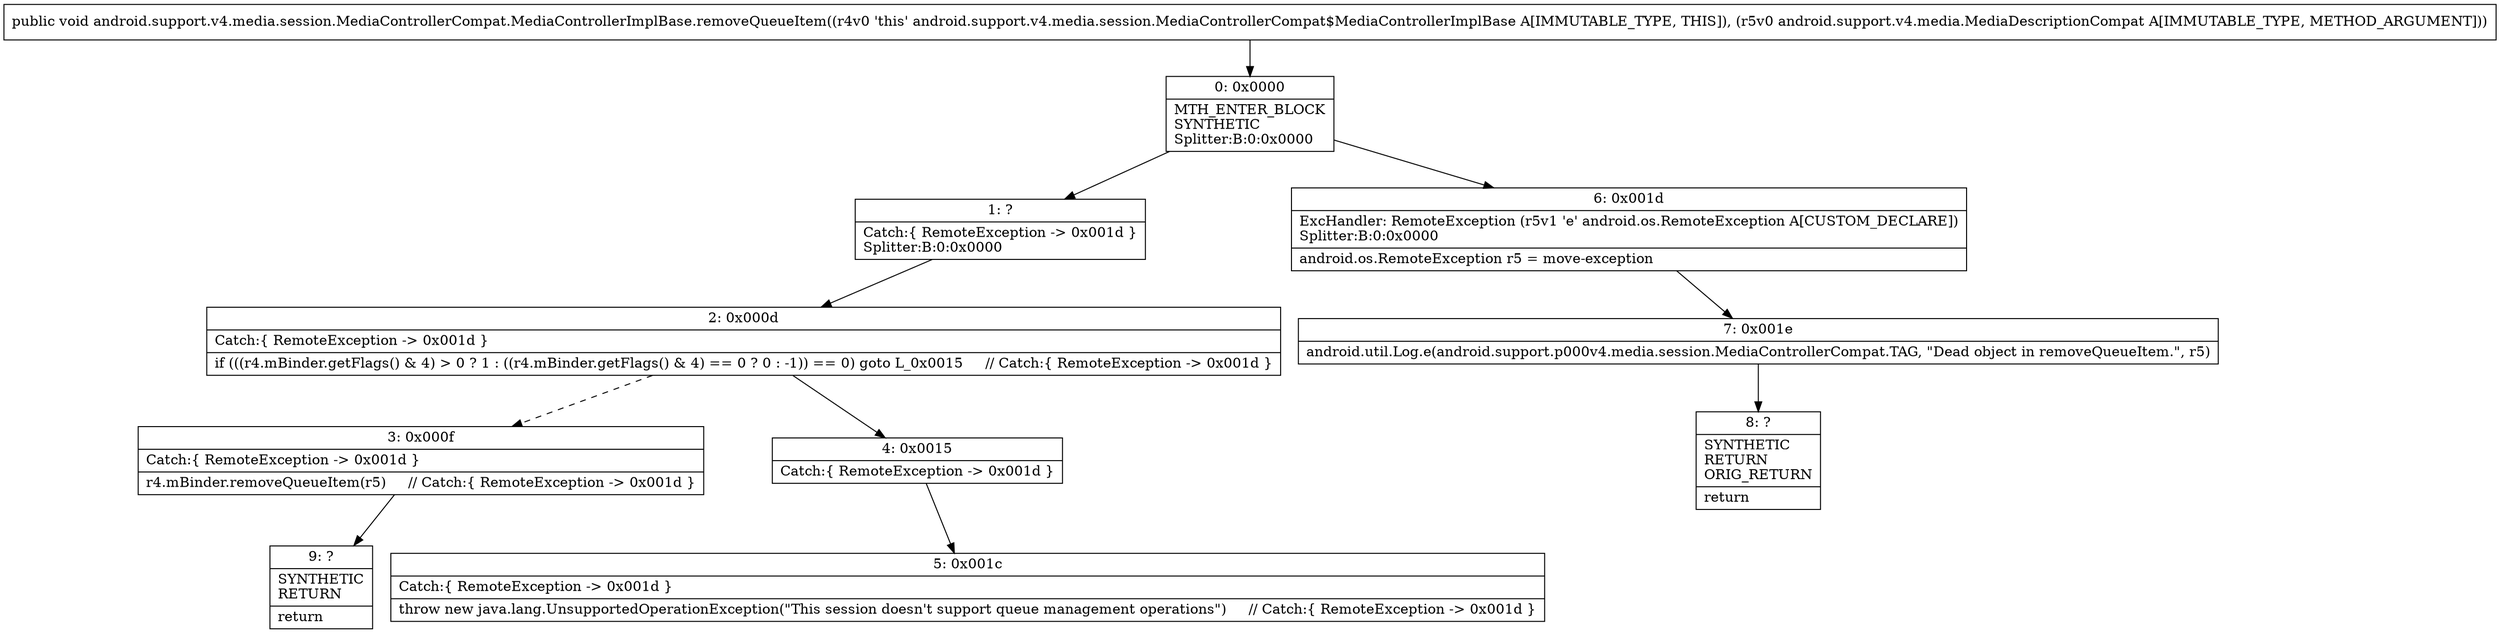 digraph "CFG forandroid.support.v4.media.session.MediaControllerCompat.MediaControllerImplBase.removeQueueItem(Landroid\/support\/v4\/media\/MediaDescriptionCompat;)V" {
Node_0 [shape=record,label="{0\:\ 0x0000|MTH_ENTER_BLOCK\lSYNTHETIC\lSplitter:B:0:0x0000\l}"];
Node_1 [shape=record,label="{1\:\ ?|Catch:\{ RemoteException \-\> 0x001d \}\lSplitter:B:0:0x0000\l}"];
Node_2 [shape=record,label="{2\:\ 0x000d|Catch:\{ RemoteException \-\> 0x001d \}\l|if (((r4.mBinder.getFlags() & 4) \> 0 ? 1 : ((r4.mBinder.getFlags() & 4) == 0 ? 0 : \-1)) == 0) goto L_0x0015     \/\/ Catch:\{ RemoteException \-\> 0x001d \}\l}"];
Node_3 [shape=record,label="{3\:\ 0x000f|Catch:\{ RemoteException \-\> 0x001d \}\l|r4.mBinder.removeQueueItem(r5)     \/\/ Catch:\{ RemoteException \-\> 0x001d \}\l}"];
Node_4 [shape=record,label="{4\:\ 0x0015|Catch:\{ RemoteException \-\> 0x001d \}\l}"];
Node_5 [shape=record,label="{5\:\ 0x001c|Catch:\{ RemoteException \-\> 0x001d \}\l|throw new java.lang.UnsupportedOperationException(\"This session doesn't support queue management operations\")     \/\/ Catch:\{ RemoteException \-\> 0x001d \}\l}"];
Node_6 [shape=record,label="{6\:\ 0x001d|ExcHandler: RemoteException (r5v1 'e' android.os.RemoteException A[CUSTOM_DECLARE])\lSplitter:B:0:0x0000\l|android.os.RemoteException r5 = move\-exception\l}"];
Node_7 [shape=record,label="{7\:\ 0x001e|android.util.Log.e(android.support.p000v4.media.session.MediaControllerCompat.TAG, \"Dead object in removeQueueItem.\", r5)\l}"];
Node_8 [shape=record,label="{8\:\ ?|SYNTHETIC\lRETURN\lORIG_RETURN\l|return\l}"];
Node_9 [shape=record,label="{9\:\ ?|SYNTHETIC\lRETURN\l|return\l}"];
MethodNode[shape=record,label="{public void android.support.v4.media.session.MediaControllerCompat.MediaControllerImplBase.removeQueueItem((r4v0 'this' android.support.v4.media.session.MediaControllerCompat$MediaControllerImplBase A[IMMUTABLE_TYPE, THIS]), (r5v0 android.support.v4.media.MediaDescriptionCompat A[IMMUTABLE_TYPE, METHOD_ARGUMENT])) }"];
MethodNode -> Node_0;
Node_0 -> Node_1;
Node_0 -> Node_6;
Node_1 -> Node_2;
Node_2 -> Node_3[style=dashed];
Node_2 -> Node_4;
Node_3 -> Node_9;
Node_4 -> Node_5;
Node_6 -> Node_7;
Node_7 -> Node_8;
}

